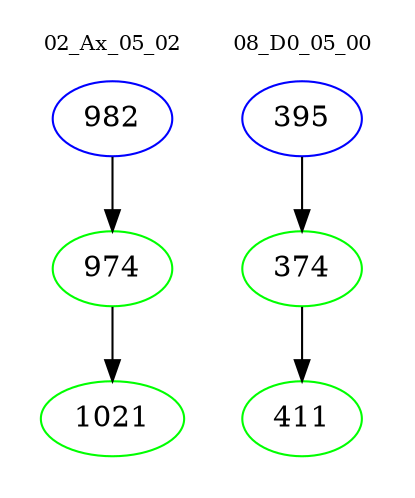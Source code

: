 digraph{
subgraph cluster_0 {
color = white
label = "02_Ax_05_02";
fontsize=10;
T0_982 [label="982", color="blue"]
T0_982 -> T0_974 [color="black"]
T0_974 [label="974", color="green"]
T0_974 -> T0_1021 [color="black"]
T0_1021 [label="1021", color="green"]
}
subgraph cluster_1 {
color = white
label = "08_D0_05_00";
fontsize=10;
T1_395 [label="395", color="blue"]
T1_395 -> T1_374 [color="black"]
T1_374 [label="374", color="green"]
T1_374 -> T1_411 [color="black"]
T1_411 [label="411", color="green"]
}
}
